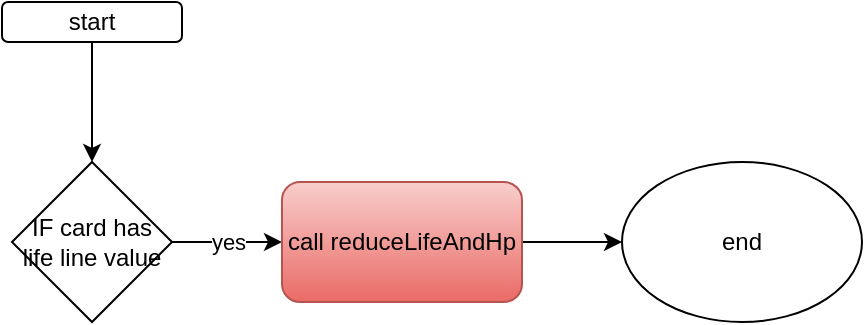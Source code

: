 <mxfile version="17.4.6" type="github">
  <diagram id="k1Cdz-DLDrhF11Wx3e6i" name="Page-1">
    <mxGraphModel dx="1038" dy="579" grid="1" gridSize="10" guides="1" tooltips="1" connect="1" arrows="1" fold="1" page="1" pageScale="1" pageWidth="850" pageHeight="1100" math="0" shadow="0">
      <root>
        <mxCell id="0" />
        <mxCell id="1" parent="0" />
        <mxCell id="K_zN6jlNr3flLt8Xv9GV-3" value="" style="edgeStyle=orthogonalEdgeStyle;rounded=0;orthogonalLoop=1;jettySize=auto;html=1;" edge="1" parent="1" source="K_zN6jlNr3flLt8Xv9GV-1" target="K_zN6jlNr3flLt8Xv9GV-2">
          <mxGeometry relative="1" as="geometry" />
        </mxCell>
        <mxCell id="K_zN6jlNr3flLt8Xv9GV-1" value="start" style="rounded=1;whiteSpace=wrap;html=1;" vertex="1" parent="1">
          <mxGeometry x="210" y="40" width="90" height="20" as="geometry" />
        </mxCell>
        <mxCell id="K_zN6jlNr3flLt8Xv9GV-5" value="yes" style="edgeStyle=orthogonalEdgeStyle;rounded=0;orthogonalLoop=1;jettySize=auto;html=1;" edge="1" parent="1" source="K_zN6jlNr3flLt8Xv9GV-2" target="K_zN6jlNr3flLt8Xv9GV-4">
          <mxGeometry relative="1" as="geometry" />
        </mxCell>
        <mxCell id="K_zN6jlNr3flLt8Xv9GV-2" value="IF card has life line value" style="rhombus;whiteSpace=wrap;html=1;" vertex="1" parent="1">
          <mxGeometry x="215" y="120" width="80" height="80" as="geometry" />
        </mxCell>
        <mxCell id="K_zN6jlNr3flLt8Xv9GV-7" value="" style="edgeStyle=orthogonalEdgeStyle;rounded=0;orthogonalLoop=1;jettySize=auto;html=1;" edge="1" parent="1" source="K_zN6jlNr3flLt8Xv9GV-4" target="K_zN6jlNr3flLt8Xv9GV-6">
          <mxGeometry relative="1" as="geometry" />
        </mxCell>
        <mxCell id="K_zN6jlNr3flLt8Xv9GV-4" value="call&amp;nbsp;reduceLifeAndHp" style="rounded=1;whiteSpace=wrap;html=1;fillColor=#f8cecc;gradientColor=#ea6b66;strokeColor=#b85450;" vertex="1" parent="1">
          <mxGeometry x="350" y="130" width="120" height="60" as="geometry" />
        </mxCell>
        <mxCell id="K_zN6jlNr3flLt8Xv9GV-6" value="end" style="ellipse;whiteSpace=wrap;html=1;" vertex="1" parent="1">
          <mxGeometry x="520" y="120" width="120" height="80" as="geometry" />
        </mxCell>
      </root>
    </mxGraphModel>
  </diagram>
</mxfile>
